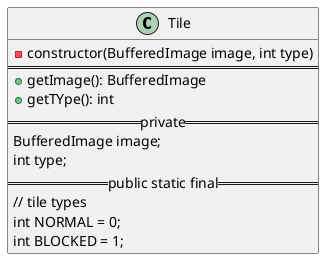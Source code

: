 @startuml
class Tile {
- constructor(BufferedImage image, int type)
==
+ getImage(): BufferedImage
+ getTYpe(): int
== private ==
BufferedImage image;
int type;
== public static final ==
// tile types
int NORMAL = 0;
int BLOCKED = 1;
}
@enduml